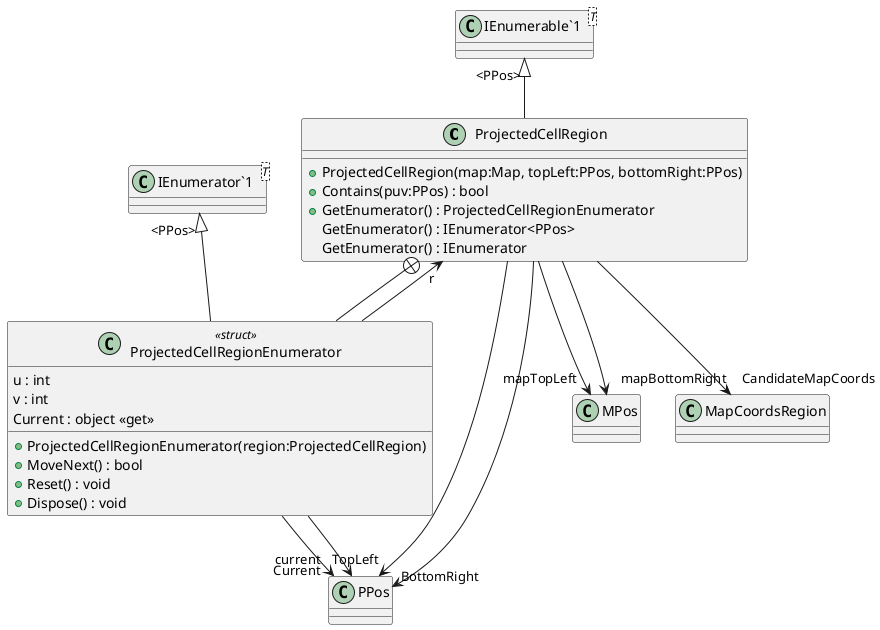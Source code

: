@startuml
class ProjectedCellRegion {
    + ProjectedCellRegion(map:Map, topLeft:PPos, bottomRight:PPos)
    + Contains(puv:PPos) : bool
    + GetEnumerator() : ProjectedCellRegionEnumerator
    GetEnumerator() : IEnumerator<PPos>
    GetEnumerator() : IEnumerator
}
class "IEnumerable`1"<T> {
}
class ProjectedCellRegionEnumerator <<struct>> {
    u : int
    v : int
    + ProjectedCellRegionEnumerator(region:ProjectedCellRegion)
    + MoveNext() : bool
    + Reset() : void
    Current : object <<get>>
    + Dispose() : void
}
class "IEnumerator`1"<T> {
}
"IEnumerable`1" "<PPos>" <|-- ProjectedCellRegion
ProjectedCellRegion --> "TopLeft" PPos
ProjectedCellRegion --> "BottomRight" PPos
ProjectedCellRegion --> "mapTopLeft" MPos
ProjectedCellRegion --> "mapBottomRight" MPos
ProjectedCellRegion --> "CandidateMapCoords" MapCoordsRegion
ProjectedCellRegion +-- ProjectedCellRegionEnumerator
"IEnumerator`1" "<PPos>" <|-- ProjectedCellRegionEnumerator
ProjectedCellRegionEnumerator --> "r" ProjectedCellRegion
ProjectedCellRegionEnumerator --> "current" PPos
ProjectedCellRegionEnumerator --> "Current" PPos
@enduml

